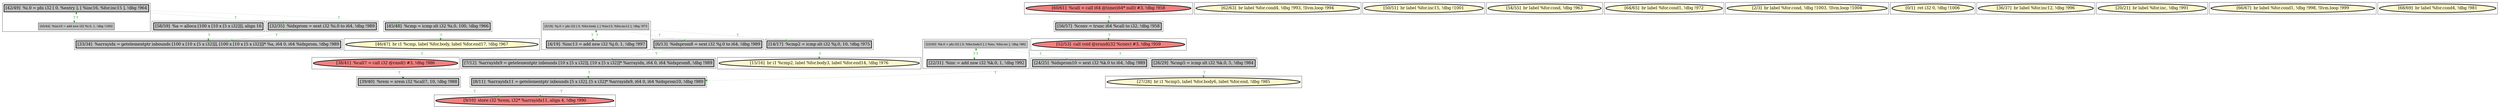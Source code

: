 
digraph G {



node181->node184 [style=dotted,color=forestgreen,label="T",fontcolor=forestgreen ]
node176->node165 [style=dotted,color=forestgreen,label="T",fontcolor=forestgreen ]
node175->node176 [style=dotted,color=forestgreen,label="T",fontcolor=forestgreen ]
node168->node171 [style=dotted,color=forestgreen,label="T",fontcolor=forestgreen ]
node166->node167 [style=dotted,color=forestgreen,label="T",fontcolor=forestgreen ]
node185->node179 [style=dotted,color=forestgreen,label="T",fontcolor=forestgreen ]
node155->node154 [style=dotted,color=forestgreen,label="T",fontcolor=forestgreen ]
node184->node162 [style=dotted,color=forestgreen,label="T",fontcolor=forestgreen ]
node157->node158 [style=dotted,color=forestgreen,label="T",fontcolor=forestgreen ]
node167->node154 [style=dotted,color=forestgreen,label="T",fontcolor=forestgreen ]
node158->node157 [style=dotted,color=forestgreen,label="T",fontcolor=forestgreen ]
node157->node177 [style=dotted,color=forestgreen,label="T",fontcolor=forestgreen ]
node163->node161 [style=dotted,color=forestgreen,label="T",fontcolor=forestgreen ]
node161->node160 [style=dotted,color=forestgreen,label="T",fontcolor=forestgreen ]
node157->node155 [style=dotted,color=forestgreen,label="T",fontcolor=forestgreen ]
node180->node183 [style=dotted,color=forestgreen,label="T",fontcolor=forestgreen ]
node171->node173 [style=dotted,color=forestgreen,label="T",fontcolor=forestgreen ]
node164->node163 [style=dotted,color=forestgreen,label="T",fontcolor=forestgreen ]
node165->node167 [style=dotted,color=forestgreen,label="T",fontcolor=forestgreen ]
node176->node175 [style=dotted,color=forestgreen,label="T",fontcolor=forestgreen ]
node154->node184 [style=dotted,color=forestgreen,label="T",fontcolor=forestgreen ]
node177->node156 [style=dotted,color=forestgreen,label="T",fontcolor=forestgreen ]
node179->node162 [style=dotted,color=forestgreen,label="T",fontcolor=forestgreen ]
node163->node164 [style=dotted,color=forestgreen,label="T",fontcolor=forestgreen ]
node176->node180 [style=dotted,color=forestgreen,label="T",fontcolor=forestgreen ]
node163->node181 [style=dotted,color=forestgreen,label="T",fontcolor=forestgreen ]


subgraph cluster27 {


node182 [penwidth=3.0,fontsize=20,fillcolor=lemonchiffon,label="[62/63]  br label %for.cond4, !dbg !993, !llvm.loop !994",shape=ellipse,style=filled ]



}

subgraph cluster28 {


node183 [penwidth=3.0,fontsize=20,fillcolor=lemonchiffon,label="[46/47]  br i1 %cmp, label %for.body, label %for.end17, !dbg !967",shape=ellipse,style=filled ]



}

subgraph cluster26 {


node181 [penwidth=3.0,fontsize=20,fillcolor=grey,label="[24/25]  %idxprom10 = sext i32 %k.0 to i64, !dbg !989",shape=rectangle,style=filled ]



}

subgraph cluster29 {


node184 [penwidth=3.0,fontsize=20,fillcolor=grey,label="[8/11]  %arrayidx11 = getelementptr inbounds [5 x i32], [5 x i32]* %arrayidx9, i64 0, i64 %idxprom10, !dbg !989",shape=rectangle,style=filled ]



}

subgraph cluster25 {


node180 [penwidth=3.0,fontsize=20,fillcolor=grey,label="[45/48]  %cmp = icmp slt i32 %i.0, 100, !dbg !966",shape=rectangle,style=filled ]



}

subgraph cluster24 {


node179 [penwidth=3.0,fontsize=20,fillcolor=grey,label="[39/40]  %rem = srem i32 %call7, 10, !dbg !988",shape=rectangle,style=filled ]



}

subgraph cluster22 {


node177 [penwidth=3.0,fontsize=20,fillcolor=grey,label="[14/17]  %cmp2 = icmp slt i32 %j.0, 10, !dbg !975",shape=rectangle,style=filled ]



}

subgraph cluster20 {


node174 [penwidth=3.0,fontsize=20,fillcolor=lemonchiffon,label="[50/51]  br label %for.inc15, !dbg !1001",shape=ellipse,style=filled ]



}

subgraph cluster18 {


node172 [penwidth=3.0,fontsize=20,fillcolor=lemonchiffon,label="[54/55]  br label %for.cond, !dbg !963",shape=ellipse,style=filled ]



}

subgraph cluster16 {


node170 [penwidth=3.0,fontsize=20,fillcolor=lemonchiffon,label="[64/65]  br label %for.cond1, !dbg !972",shape=ellipse,style=filled ]



}

subgraph cluster17 {


node171 [penwidth=3.0,fontsize=20,fillcolor=grey,label="[56/57]  %conv = trunc i64 %call to i32, !dbg !958",shape=rectangle,style=filled ]



}

subgraph cluster4 {


node156 [penwidth=3.0,fontsize=20,fillcolor=lemonchiffon,label="[15/16]  br i1 %cmp2, label %for.body3, label %for.end14, !dbg !976",shape=ellipse,style=filled ]



}

subgraph cluster3 {


node155 [penwidth=3.0,fontsize=20,fillcolor=grey,label="[6/13]  %idxprom8 = sext i32 %j.0 to i64, !dbg !989",shape=rectangle,style=filled ]



}

subgraph cluster2 {


node154 [penwidth=3.0,fontsize=20,fillcolor=grey,label="[7/12]  %arrayidx9 = getelementptr inbounds [10 x [5 x i32]], [10 x [5 x i32]]* %arrayidx, i64 0, i64 %idxprom8, !dbg !989",shape=rectangle,style=filled ]



}

subgraph cluster1 {


node153 [penwidth=3.0,fontsize=20,fillcolor=lemonchiffon,label="[2/3]  br label %for.cond, !dbg !1003, !llvm.loop !1004",shape=ellipse,style=filled ]



}

subgraph cluster12 {


node166 [penwidth=3.0,fontsize=20,fillcolor=grey,label="[58/59]  %a = alloca [100 x [10 x [5 x i32]]], align 16",shape=rectangle,style=filled ]



}

subgraph cluster5 {


node158 [penwidth=3.0,fontsize=20,fillcolor=grey,label="[4/19]  %inc13 = add nsw i32 %j.0, 1, !dbg !997",shape=rectangle,style=filled ]
node157 [fillcolor=grey,label="[5/18]  %j.0 = phi i32 [ 0, %for.body ], [ %inc13, %for.inc12 ], !dbg !973",shape=rectangle,style=filled ]



}

subgraph cluster0 {


node152 [penwidth=3.0,fontsize=20,fillcolor=lemonchiffon,label="[0/1]  ret i32 0, !dbg !1006",shape=ellipse,style=filled ]



}

subgraph cluster31 {


node186 [penwidth=3.0,fontsize=20,fillcolor=lemonchiffon,label="[36/37]  br label %for.inc12, !dbg !996",shape=ellipse,style=filled ]



}

subgraph cluster30 {


node185 [penwidth=3.0,fontsize=20,fillcolor=lightcoral,label="[38/41]  %call7 = call i32 @rand() #3, !dbg !986",shape=ellipse,style=filled ]



}

subgraph cluster6 {


node159 [penwidth=3.0,fontsize=20,fillcolor=lemonchiffon,label="[20/21]  br label %for.inc, !dbg !991",shape=ellipse,style=filled ]



}

subgraph cluster14 {


node168 [penwidth=3.0,fontsize=20,fillcolor=lightcoral,label="[60/61]  %call = call i64 @time(i64* null) #3, !dbg !958",shape=ellipse,style=filled ]



}

subgraph cluster7 {


node160 [penwidth=3.0,fontsize=20,fillcolor=lemonchiffon,label="[27/28]  br i1 %cmp5, label %for.body6, label %for.end, !dbg !985",shape=ellipse,style=filled ]



}

subgraph cluster23 {


node178 [penwidth=3.0,fontsize=20,fillcolor=lemonchiffon,label="[66/67]  br label %for.cond1, !dbg !998, !llvm.loop !999",shape=ellipse,style=filled ]



}

subgraph cluster8 {


node161 [penwidth=3.0,fontsize=20,fillcolor=grey,label="[26/29]  %cmp5 = icmp slt i32 %k.0, 5, !dbg !984",shape=rectangle,style=filled ]



}

subgraph cluster21 {


node176 [penwidth=3.0,fontsize=20,fillcolor=grey,label="[42/49]  %i.0 = phi i32 [ 0, %entry ], [ %inc16, %for.inc15 ], !dbg !964",shape=rectangle,style=filled ]
node175 [fillcolor=grey,label="[43/44]  %inc16 = add nsw i32 %i.0, 1, !dbg !1002",shape=rectangle,style=filled ]



}

subgraph cluster9 {


node162 [penwidth=3.0,fontsize=20,fillcolor=lightcoral,label="[9/10]  store i32 %rem, i32* %arrayidx11, align 4, !dbg !990",shape=ellipse,style=filled ]



}

subgraph cluster19 {


node173 [penwidth=3.0,fontsize=20,fillcolor=lightcoral,label="[52/53]  call void @srand(i32 %conv) #3, !dbg !959",shape=ellipse,style=filled ]



}

subgraph cluster10 {


node164 [penwidth=3.0,fontsize=20,fillcolor=grey,label="[22/31]  %inc = add nsw i32 %k.0, 1, !dbg !992",shape=rectangle,style=filled ]
node163 [fillcolor=grey,label="[23/30]  %k.0 = phi i32 [ 0, %for.body3 ], [ %inc, %for.inc ], !dbg !982",shape=rectangle,style=filled ]



}

subgraph cluster11 {


node165 [penwidth=3.0,fontsize=20,fillcolor=grey,label="[32/35]  %idxprom = sext i32 %i.0 to i64, !dbg !989",shape=rectangle,style=filled ]



}

subgraph cluster13 {


node167 [penwidth=3.0,fontsize=20,fillcolor=grey,label="[33/34]  %arrayidx = getelementptr inbounds [100 x [10 x [5 x i32]]], [100 x [10 x [5 x i32]]]* %a, i64 0, i64 %idxprom, !dbg !989",shape=rectangle,style=filled ]



}

subgraph cluster15 {


node169 [penwidth=3.0,fontsize=20,fillcolor=lemonchiffon,label="[68/69]  br label %for.cond4, !dbg !981",shape=ellipse,style=filled ]



}

}
